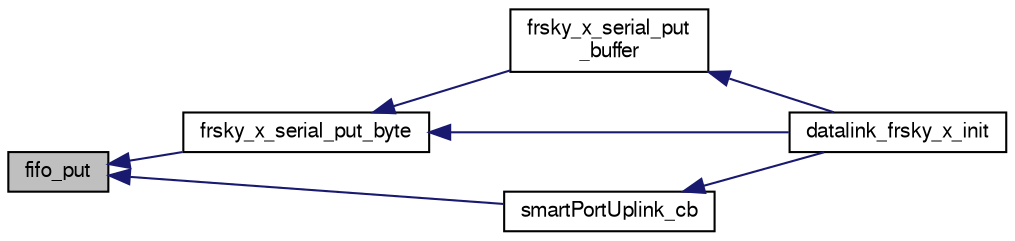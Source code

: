 digraph "fifo_put"
{
  edge [fontname="FreeSans",fontsize="10",labelfontname="FreeSans",labelfontsize="10"];
  node [fontname="FreeSans",fontsize="10",shape=record];
  rankdir="LR";
  Node1 [label="fifo_put",height=0.2,width=0.4,color="black", fillcolor="grey75", style="filled", fontcolor="black"];
  Node1 -> Node2 [dir="back",color="midnightblue",fontsize="10",style="solid",fontname="FreeSans"];
  Node2 [label="frsky_x_serial_put_byte",height=0.2,width=0.4,color="black", fillcolor="white", style="filled",URL="$frsky__x_8c.html#adfc11fb9defc0b2418edb24b1fa921cf"];
  Node2 -> Node3 [dir="back",color="midnightblue",fontsize="10",style="solid",fontname="FreeSans"];
  Node3 [label="frsky_x_serial_put\l_buffer",height=0.2,width=0.4,color="black", fillcolor="white", style="filled",URL="$frsky__x_8c.html#a5dd04719fb15ba4f54c826aca5aae8ad"];
  Node3 -> Node4 [dir="back",color="midnightblue",fontsize="10",style="solid",fontname="FreeSans"];
  Node4 [label="datalink_frsky_x_init",height=0.2,width=0.4,color="black", fillcolor="white", style="filled",URL="$frsky__x_8h.html#a02e506771b84a9f590d180ffc053b11a"];
  Node2 -> Node4 [dir="back",color="midnightblue",fontsize="10",style="solid",fontname="FreeSans"];
  Node1 -> Node5 [dir="back",color="midnightblue",fontsize="10",style="solid",fontname="FreeSans"];
  Node5 [label="smartPortUplink_cb",height=0.2,width=0.4,color="black", fillcolor="white", style="filled",URL="$frsky__x_8c.html#ac745280f849c2fc887d6a00050e20aeb"];
  Node5 -> Node4 [dir="back",color="midnightblue",fontsize="10",style="solid",fontname="FreeSans"];
}
